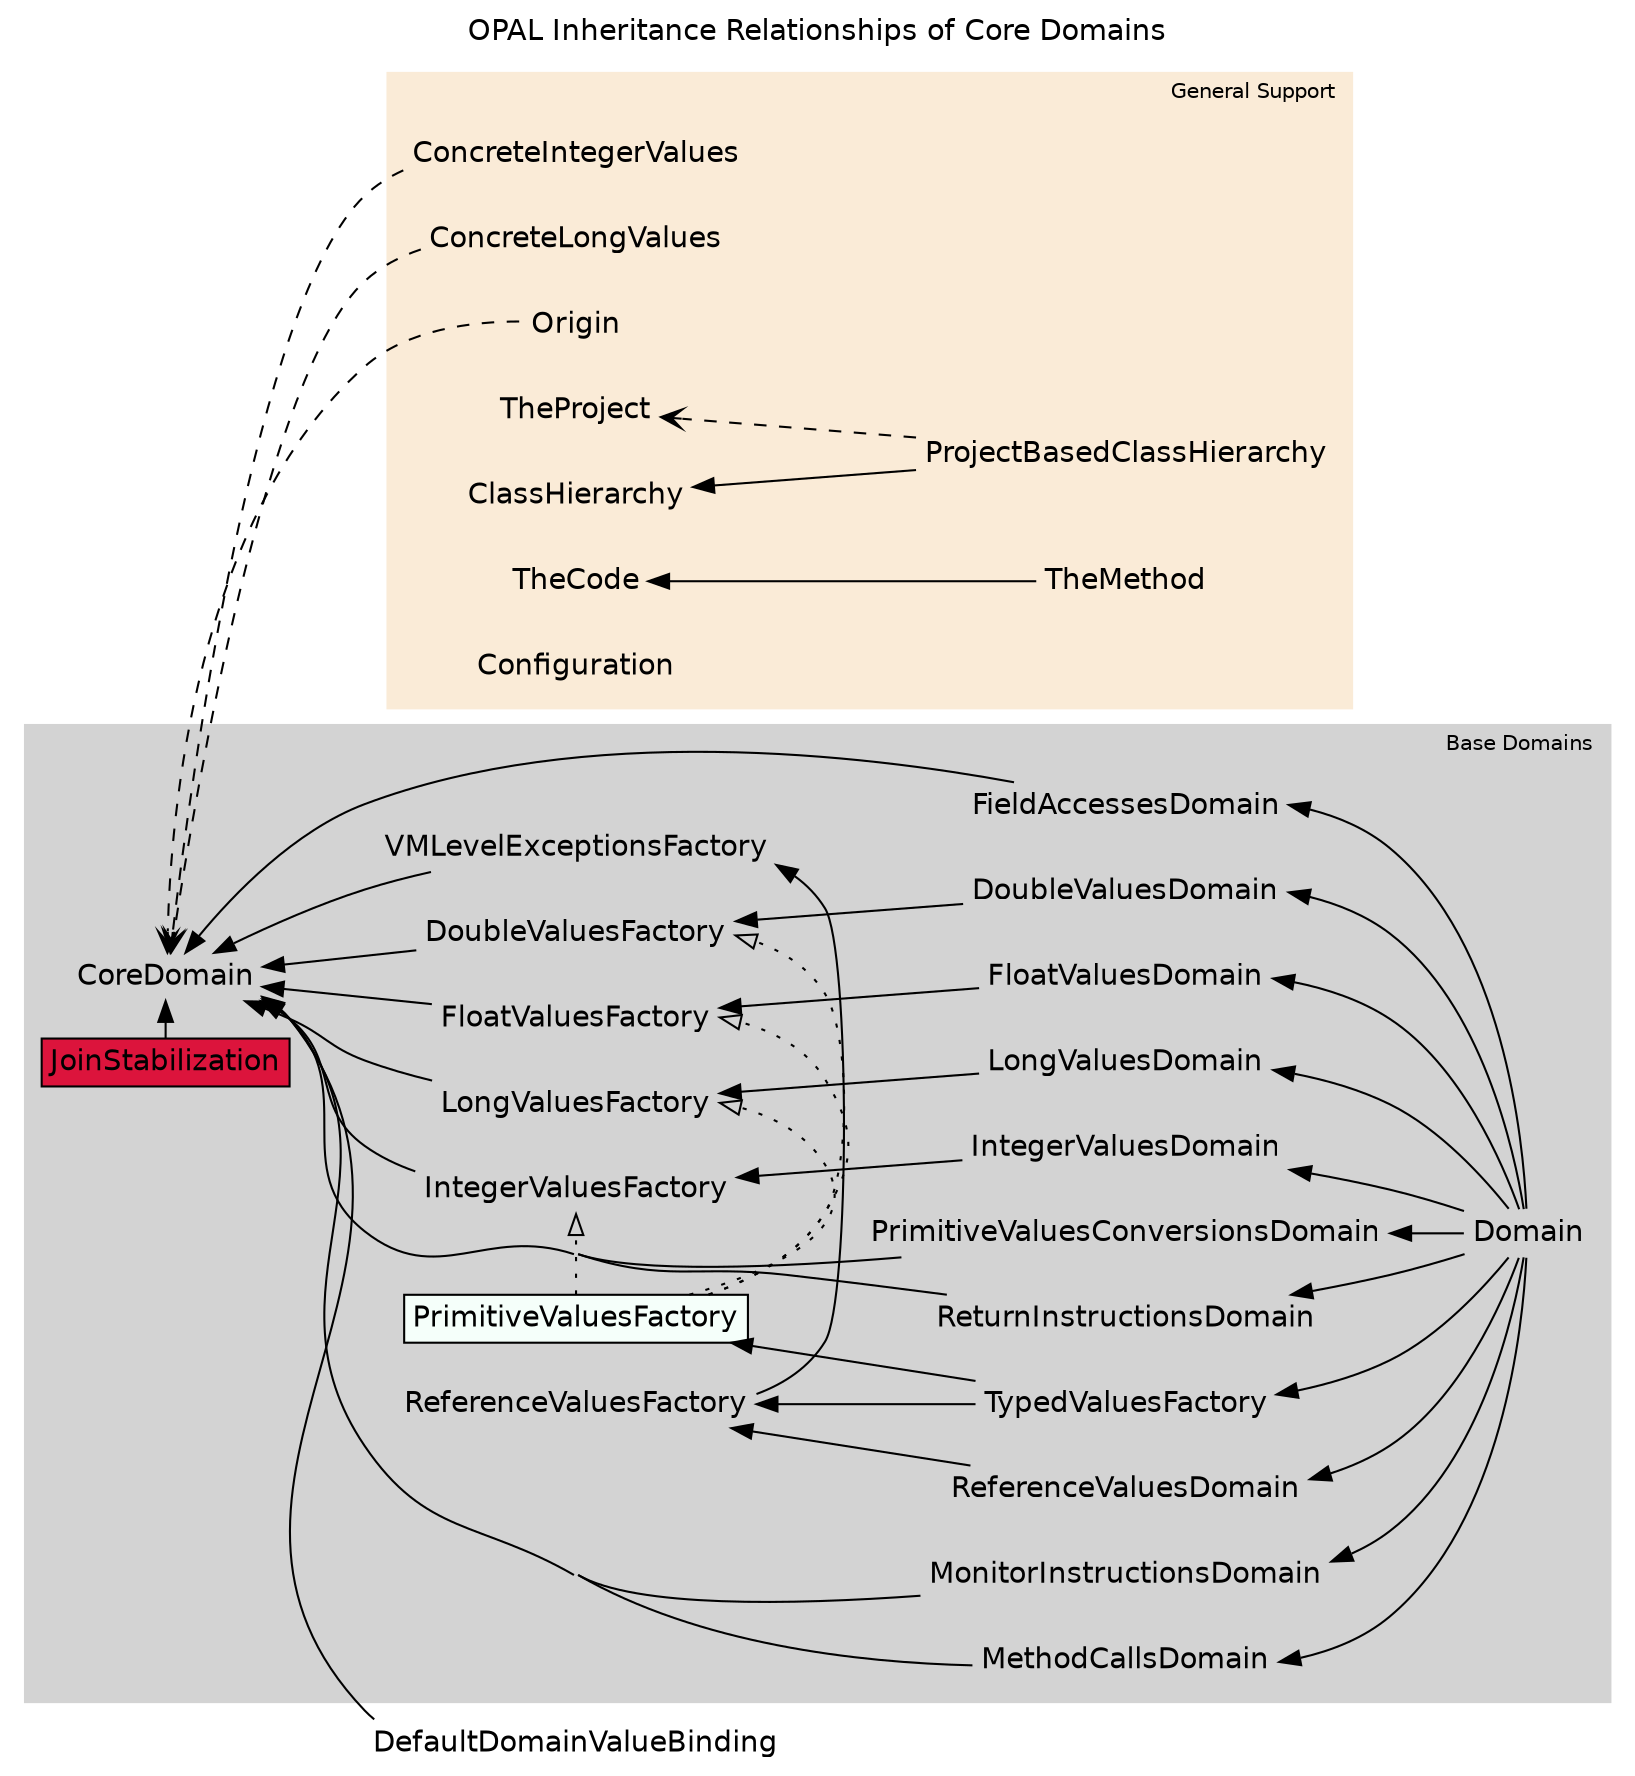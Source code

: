 digraph OPALDomains {
	compound=true;
	concentrate=true;
	fontname=Helvetica;
	dpi=50;
	node [fontname=Helvetica,shape=plaintext,margin="0.05,0.05",height=0];
	edge [fontname=Helvetica];

	rankdir = RL;

	subgraph cluster_base_domains {
		style=filled;
    color=lightgrey;
		fontsize=10;

		//{rank=sink; CoreDomain;}
		//{rank=source; Domain;}
		IntegerValuesDomain -> IntegerValuesFactory -> CoreDomain;
		LongValuesDomain -> LongValuesFactory -> CoreDomain;
		FloatValuesDomain -> FloatValuesFactory -> CoreDomain;
		DoubleValuesDomain -> DoubleValuesFactory -> CoreDomain;
		ReferenceValuesDomain -> ReferenceValuesFactory -> VMLevelExceptionsFactory -> CoreDomain;

		PrimitiveValuesFactory -> IntegerValuesFactory [style=dotted,arrowhead=onormal];
		PrimitiveValuesFactory -> LongValuesFactory [style=dotted,arrowhead=onormal];
		PrimitiveValuesFactory -> FloatValuesFactory [style=dotted,arrowhead=onormal];
		PrimitiveValuesFactory -> DoubleValuesFactory [style=dotted,arrowhead=onormal];
		PrimitiveValuesFactory [style=filled,fillcolor=mintcream,shape=rectangle];

		JoinStabilization -> CoreDomain;
		JoinStabilization [style=filled,fillcolor=crimson,shape=rectangle];

		Domain -> IntegerValuesDomain;
		Domain -> LongValuesDomain;
		Domain -> FloatValuesDomain;
		Domain -> DoubleValuesDomain;
		Domain -> ReferenceValuesDomain;
		Domain -> FieldAccessesDomain -> CoreDomain;
		Domain -> MethodCallsDomain -> CoreDomain;
		Domain -> MonitorInstructionsDomain -> CoreDomain;
		Domain -> ReturnInstructionsDomain -> CoreDomain;
		Domain -> PrimitiveValuesConversionsDomain -> CoreDomain;
		Domain -> TypedValuesFactory -> { PrimitiveValuesFactory; ReferenceValuesFactory;};

		{rank=same;
			MethodCallsDomain;
			FieldAccessesDomain;
			MonitorInstructionsDomain;
			ReturnInstructionsDomain;
			PrimitiveValuesConversionsDomain;
			ReferenceValuesDomain;
			IntegerValuesDomain;
			LongValuesDomain;
			FloatValuesDomain;
			DoubleValuesDomain;
		}
		{rank=same;
			ReferenceValuesFactory;
			VMLevelExceptionsFactory;
			PrimitiveValuesFactory;
			IntegerValuesFactory;
			LongValuesFactory;
			FloatValuesFactory;
			DoubleValuesFactory;
		}
	  {rank=same;
			CoreDomain;
			JoinStabilization;
		}

		label="Base Domains";
		labeljust=l;
	}

	subgraph cluster_helper_domains {
		style=filled;
		color=antiquewhite;
		fontsize=10;

		ConcreteIntegerValues -> CoreDomain [style=dashed,arrowhead=vee];
		ConcreteLongValues -> CoreDomain [style=dashed,arrowhead=vee];
		Origin -> CoreDomain [style=dashed,arrowhead=vee];
		ProjectBasedClassHierarchy -> ClassHierarchy;
		ProjectBasedClassHierarchy -> TheProject [style=dashed,arrowhead=vee];
		TheProject;
		TheMethod -> TheCode ;
		Configuration;

	{rank=same;
		TheCode;
		Origin;
		ClassHierarchy;
		TheProject;
		ConcreteIntegerValues;
		ConcreteLongValues;
		Configuration;
	}

		label="General Support";
		labeljust=l;
	}

	subgraph l0_domains {

	}

	DefaultDomainValueBinding -> CoreDomain;

	label = "OPAL Inheritance Relationships of Core Domains";
	labelloc = "t";
 }
